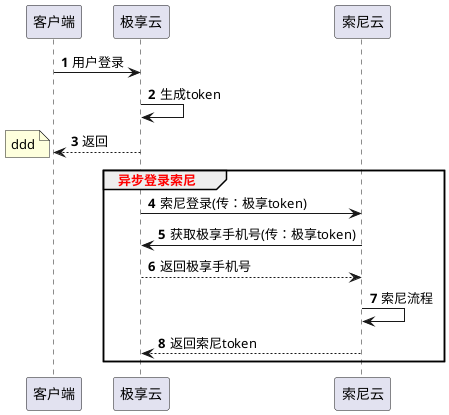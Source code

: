 @startuml
autonumber

participant 客户端  as A
participant 极享云  as B
participant 索尼云  as C

A -> B: 用户登录
B -> B: 生成token
B --> A: 返回

note left: ddd

group <color:red>异步登录索尼

B -> C: 索尼登录(传：极享token)
C -> B: 获取极享手机号(传：极享token)
B --> C: 返回极享手机号
C -> C: 索尼流程
C --> B: 返回索尼token
end

@enduml